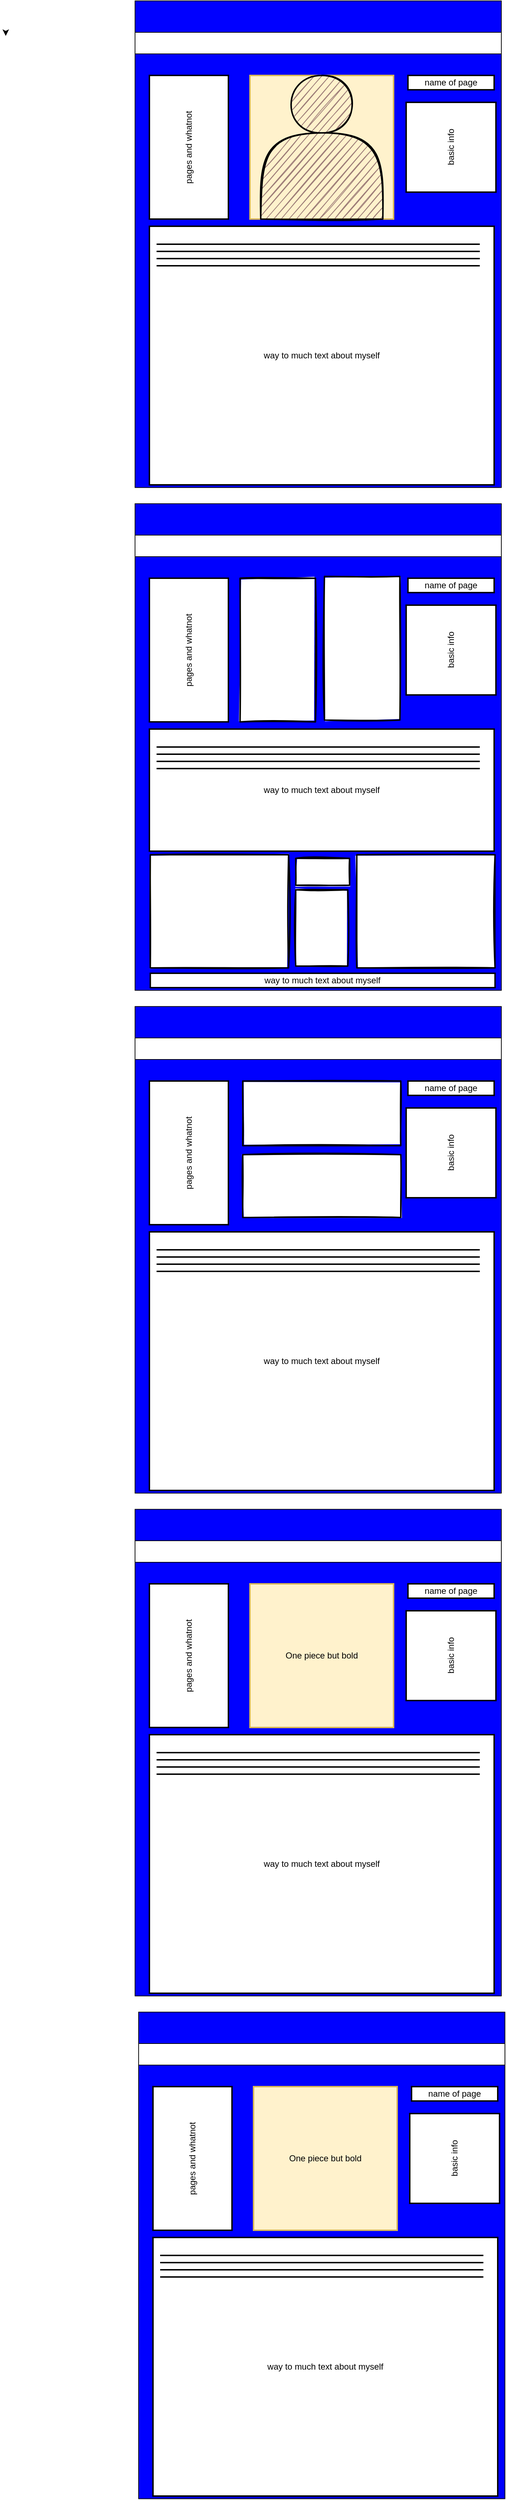 <mxfile version="14.6.11" type="github"><diagram id="gESAvBa6m3cQaEna-f-X" name="Page-1"><mxGraphModel dx="2032" dy="764" grid="1" gridSize="10" guides="1" tooltips="1" connect="1" arrows="1" fold="1" page="1" pageScale="1" pageWidth="850" pageHeight="1100" background="#ffffff" math="0" shadow="0"><root><mxCell id="0"/><mxCell id="1" parent="0"/><mxCell id="VWolVrVNTSvraMZ7hYPC-2" value="" style="rounded=0;whiteSpace=wrap;html=1;rotation=-90;fillColor=#0000FF;" parent="1" vertex="1"><mxGeometry x="96.25" y="120" width="677.5" height="510" as="geometry"/></mxCell><mxCell id="VWolVrVNTSvraMZ7hYPC-47" value="" style="whiteSpace=wrap;html=1;aspect=fixed;strokeWidth=2;fillColor=#fff2cc;strokeColor=#d6b656;" parent="1" vertex="1"><mxGeometry x="340" y="140" width="200" height="200" as="geometry"/></mxCell><mxCell id="VWolVrVNTSvraMZ7hYPC-4" value="" style="rounded=0;whiteSpace=wrap;html=1;" parent="1" vertex="1"><mxGeometry x="180" y="80" width="510" height="30" as="geometry"/></mxCell><mxCell id="VWolVrVNTSvraMZ7hYPC-5" style="edgeStyle=orthogonalEdgeStyle;rounded=0;orthogonalLoop=1;jettySize=auto;html=1;exitX=0;exitY=0;exitDx=0;exitDy=0;entryX=0;entryY=0.5;entryDx=0;entryDy=0;" parent="1" edge="1"><mxGeometry relative="1" as="geometry"><mxPoint y="80" as="sourcePoint"/><mxPoint y="85" as="targetPoint"/></mxGeometry></mxCell><mxCell id="VWolVrVNTSvraMZ7hYPC-46" value="pages and whatnot" style="rounded=0;whiteSpace=wrap;html=1;rotation=-90;strokeWidth=2;" parent="1" vertex="1"><mxGeometry x="155" y="185" width="200" height="110" as="geometry"/></mxCell><mxCell id="VWolVrVNTSvraMZ7hYPC-49" value="name of page" style="rounded=0;whiteSpace=wrap;html=1;strokeWidth=2;" parent="1" vertex="1"><mxGeometry x="560" y="140" width="120" height="20" as="geometry"/></mxCell><mxCell id="VWolVrVNTSvraMZ7hYPC-52" value="way to much text about myself" style="rounded=0;whiteSpace=wrap;html=1;strokeWidth=2;" parent="1" vertex="1"><mxGeometry x="200" y="350" width="480" height="360" as="geometry"/></mxCell><mxCell id="VWolVrVNTSvraMZ7hYPC-53" value="basic info" style="rounded=0;whiteSpace=wrap;html=1;rotation=-90;strokeWidth=2;" parent="1" vertex="1"><mxGeometry x="557.5" y="177.5" width="125" height="125" as="geometry"/></mxCell><mxCell id="VWolVrVNTSvraMZ7hYPC-54" value="" style="line;strokeWidth=2;html=1;gradientColor=none;" parent="1" vertex="1"><mxGeometry x="210" y="370" width="450" height="10" as="geometry"/></mxCell><mxCell id="VWolVrVNTSvraMZ7hYPC-55" value="" style="line;strokeWidth=2;html=1;gradientColor=none;" parent="1" vertex="1"><mxGeometry x="210" y="380" width="450" height="10" as="geometry"/></mxCell><mxCell id="VWolVrVNTSvraMZ7hYPC-56" value="" style="line;strokeWidth=2;html=1;gradientColor=none;" parent="1" vertex="1"><mxGeometry x="210" y="390" width="450" height="10" as="geometry"/></mxCell><mxCell id="VWolVrVNTSvraMZ7hYPC-57" value="" style="line;strokeWidth=2;html=1;gradientColor=none;" parent="1" vertex="1"><mxGeometry x="210" y="400" width="450" height="10" as="geometry"/></mxCell><mxCell id="VWolVrVNTSvraMZ7hYPC-68" value="" style="shape=actor;whiteSpace=wrap;html=1;sketch=1;strokeWidth=2;fillColor=#9E7E79;gradientColor=none;" parent="1" vertex="1"><mxGeometry x="355" y="140" width="170" height="200" as="geometry"/></mxCell><mxCell id="VWolVrVNTSvraMZ7hYPC-69" value="" style="rounded=0;whiteSpace=wrap;html=1;rotation=-90;fillColor=#0000FF;" parent="1" vertex="1"><mxGeometry x="96.25" y="820" width="677.5" height="510" as="geometry"/></mxCell><mxCell id="VWolVrVNTSvraMZ7hYPC-71" value="" style="rounded=0;whiteSpace=wrap;html=1;" parent="1" vertex="1"><mxGeometry x="180" y="780" width="510" height="30" as="geometry"/></mxCell><mxCell id="VWolVrVNTSvraMZ7hYPC-72" value="pages and whatnot" style="rounded=0;whiteSpace=wrap;html=1;rotation=-90;strokeWidth=2;" parent="1" vertex="1"><mxGeometry x="155" y="885" width="200" height="110" as="geometry"/></mxCell><mxCell id="VWolVrVNTSvraMZ7hYPC-73" value="name of page" style="rounded=0;whiteSpace=wrap;html=1;strokeWidth=2;" parent="1" vertex="1"><mxGeometry x="560" y="840" width="120" height="20" as="geometry"/></mxCell><mxCell id="VWolVrVNTSvraMZ7hYPC-74" value="way to much text about myself" style="rounded=0;whiteSpace=wrap;html=1;strokeWidth=2;" parent="1" vertex="1"><mxGeometry x="200" y="1050" width="480" height="170" as="geometry"/></mxCell><mxCell id="VWolVrVNTSvraMZ7hYPC-75" value="basic info" style="rounded=0;whiteSpace=wrap;html=1;rotation=-90;strokeWidth=2;" parent="1" vertex="1"><mxGeometry x="557.5" y="877.5" width="125" height="125" as="geometry"/></mxCell><mxCell id="VWolVrVNTSvraMZ7hYPC-76" value="" style="line;strokeWidth=2;html=1;gradientColor=none;" parent="1" vertex="1"><mxGeometry x="210" y="1070" width="450" height="10" as="geometry"/></mxCell><mxCell id="VWolVrVNTSvraMZ7hYPC-77" value="" style="line;strokeWidth=2;html=1;gradientColor=none;" parent="1" vertex="1"><mxGeometry x="210" y="1080" width="450" height="10" as="geometry"/></mxCell><mxCell id="VWolVrVNTSvraMZ7hYPC-78" value="" style="line;strokeWidth=2;html=1;gradientColor=none;" parent="1" vertex="1"><mxGeometry x="210" y="1090" width="450" height="10" as="geometry"/></mxCell><mxCell id="VWolVrVNTSvraMZ7hYPC-79" value="" style="line;strokeWidth=2;html=1;gradientColor=none;" parent="1" vertex="1"><mxGeometry x="210" y="1100" width="450" height="10" as="geometry"/></mxCell><mxCell id="VWolVrVNTSvraMZ7hYPC-81" value="" style="rounded=0;whiteSpace=wrap;html=1;sketch=1;strokeWidth=2;gradientColor=none;rotation=-90;fillColor=#FFFFFF;" parent="1" vertex="1"><mxGeometry x="278.75" y="887.5" width="200" height="105" as="geometry"/></mxCell><mxCell id="VWolVrVNTSvraMZ7hYPC-82" value="" style="rounded=0;whiteSpace=wrap;html=1;sketch=1;strokeWidth=2;gradientColor=none;rotation=-90;fillColor=#FFFFFF;" parent="1" vertex="1"><mxGeometry x="396.25" y="885" width="200" height="105" as="geometry"/></mxCell><mxCell id="VWolVrVNTSvraMZ7hYPC-85" value="" style="rounded=0;whiteSpace=wrap;html=1;sketch=1;strokeWidth=2;fillColor=#FFFFFF;gradientColor=none;rotation=-90;" parent="1" vertex="1"><mxGeometry x="218.75" y="1207.5" width="157.5" height="192.5" as="geometry"/></mxCell><mxCell id="VWolVrVNTSvraMZ7hYPC-86" value="" style="rounded=0;whiteSpace=wrap;html=1;sketch=1;strokeWidth=2;fillColor=#FFFFFF;gradientColor=none;rotation=-90;" parent="1" vertex="1"><mxGeometry x="506.25" y="1207.5" width="157.5" height="192.5" as="geometry"/></mxCell><mxCell id="VWolVrVNTSvraMZ7hYPC-87" value="" style="rounded=0;whiteSpace=wrap;html=1;sketch=1;strokeColor=#000000;strokeWidth=2;fillColor=#FFFFFF;gradientColor=none;" parent="1" vertex="1"><mxGeometry x="403.75" y="1230" width="75" height="37.5" as="geometry"/></mxCell><mxCell id="VWolVrVNTSvraMZ7hYPC-88" value="" style="rounded=0;whiteSpace=wrap;html=1;sketch=1;strokeColor=#000000;strokeWidth=2;fillColor=#FFFFFF;gradientColor=none;" parent="1" vertex="1"><mxGeometry x="403.75" y="1273.75" width="72.5" height="106.25" as="geometry"/></mxCell><mxCell id="VWolVrVNTSvraMZ7hYPC-89" value="way to much text about myself" style="rounded=0;whiteSpace=wrap;html=1;strokeWidth=2;" parent="1" vertex="1"><mxGeometry x="201.25" y="1390" width="480" height="20" as="geometry"/></mxCell><mxCell id="VWolVrVNTSvraMZ7hYPC-90" value="" style="rounded=0;whiteSpace=wrap;html=1;rotation=-90;fillColor=#0000FF;" parent="1" vertex="1"><mxGeometry x="96.25" y="1520" width="677.5" height="510" as="geometry"/></mxCell><mxCell id="VWolVrVNTSvraMZ7hYPC-92" value="" style="rounded=0;whiteSpace=wrap;html=1;" parent="1" vertex="1"><mxGeometry x="180" y="1480" width="510" height="30" as="geometry"/></mxCell><mxCell id="VWolVrVNTSvraMZ7hYPC-93" value="pages and whatnot" style="rounded=0;whiteSpace=wrap;html=1;rotation=-90;strokeWidth=2;" parent="1" vertex="1"><mxGeometry x="155" y="1585" width="200" height="110" as="geometry"/></mxCell><mxCell id="VWolVrVNTSvraMZ7hYPC-94" value="name of page" style="rounded=0;whiteSpace=wrap;html=1;strokeWidth=2;" parent="1" vertex="1"><mxGeometry x="560" y="1540" width="120" height="20" as="geometry"/></mxCell><mxCell id="VWolVrVNTSvraMZ7hYPC-95" value="way to much text about myself" style="rounded=0;whiteSpace=wrap;html=1;strokeWidth=2;" parent="1" vertex="1"><mxGeometry x="200" y="1750" width="480" height="360" as="geometry"/></mxCell><mxCell id="VWolVrVNTSvraMZ7hYPC-96" value="basic info" style="rounded=0;whiteSpace=wrap;html=1;rotation=-90;strokeWidth=2;" parent="1" vertex="1"><mxGeometry x="557.5" y="1577.5" width="125" height="125" as="geometry"/></mxCell><mxCell id="VWolVrVNTSvraMZ7hYPC-97" value="" style="line;strokeWidth=2;html=1;gradientColor=none;" parent="1" vertex="1"><mxGeometry x="210" y="1770" width="450" height="10" as="geometry"/></mxCell><mxCell id="VWolVrVNTSvraMZ7hYPC-98" value="" style="line;strokeWidth=2;html=1;gradientColor=none;" parent="1" vertex="1"><mxGeometry x="210" y="1780" width="450" height="10" as="geometry"/></mxCell><mxCell id="VWolVrVNTSvraMZ7hYPC-99" value="" style="line;strokeWidth=2;html=1;gradientColor=none;" parent="1" vertex="1"><mxGeometry x="210" y="1790" width="450" height="10" as="geometry"/></mxCell><mxCell id="VWolVrVNTSvraMZ7hYPC-100" value="" style="line;strokeWidth=2;html=1;gradientColor=none;" parent="1" vertex="1"><mxGeometry x="210" y="1800" width="450" height="10" as="geometry"/></mxCell><mxCell id="VWolVrVNTSvraMZ7hYPC-102" value="" style="rounded=0;whiteSpace=wrap;html=1;sketch=1;strokeColor=#000000;strokeWidth=2;fillColor=#FFFFFF;gradientColor=none;" parent="1" vertex="1"><mxGeometry x="330" y="1540" width="220" height="90" as="geometry"/></mxCell><mxCell id="VWolVrVNTSvraMZ7hYPC-103" value="" style="rounded=0;whiteSpace=wrap;html=1;sketch=1;strokeColor=#000000;strokeWidth=2;fillColor=#FFFFFF;gradientColor=none;" parent="1" vertex="1"><mxGeometry x="330" y="1642.5" width="220" height="87.5" as="geometry"/></mxCell><mxCell id="VWolVrVNTSvraMZ7hYPC-104" value="" style="rounded=0;whiteSpace=wrap;html=1;rotation=-90;fillColor=#0000FF;" parent="1" vertex="1"><mxGeometry x="96.25" y="2220" width="677.5" height="510" as="geometry"/></mxCell><mxCell id="VWolVrVNTSvraMZ7hYPC-105" value="One piece but bold" style="whiteSpace=wrap;html=1;aspect=fixed;strokeWidth=2;fillColor=#fff2cc;strokeColor=#d6b656;" parent="1" vertex="1"><mxGeometry x="340" y="2240" width="200" height="200" as="geometry"/></mxCell><mxCell id="VWolVrVNTSvraMZ7hYPC-106" value="" style="rounded=0;whiteSpace=wrap;html=1;" parent="1" vertex="1"><mxGeometry x="180" y="2180" width="510" height="30" as="geometry"/></mxCell><mxCell id="VWolVrVNTSvraMZ7hYPC-107" value="pages and whatnot" style="rounded=0;whiteSpace=wrap;html=1;rotation=-90;strokeWidth=2;" parent="1" vertex="1"><mxGeometry x="155" y="2285" width="200" height="110" as="geometry"/></mxCell><mxCell id="VWolVrVNTSvraMZ7hYPC-108" value="name of page" style="rounded=0;whiteSpace=wrap;html=1;strokeWidth=2;" parent="1" vertex="1"><mxGeometry x="560" y="2240" width="120" height="20" as="geometry"/></mxCell><mxCell id="VWolVrVNTSvraMZ7hYPC-109" value="way to much text about myself" style="rounded=0;whiteSpace=wrap;html=1;strokeWidth=2;" parent="1" vertex="1"><mxGeometry x="200" y="2450" width="480" height="360" as="geometry"/></mxCell><mxCell id="VWolVrVNTSvraMZ7hYPC-110" value="basic info" style="rounded=0;whiteSpace=wrap;html=1;rotation=-90;strokeWidth=2;" parent="1" vertex="1"><mxGeometry x="557.5" y="2277.5" width="125" height="125" as="geometry"/></mxCell><mxCell id="VWolVrVNTSvraMZ7hYPC-111" value="" style="line;strokeWidth=2;html=1;gradientColor=none;" parent="1" vertex="1"><mxGeometry x="210" y="2470" width="450" height="10" as="geometry"/></mxCell><mxCell id="VWolVrVNTSvraMZ7hYPC-112" value="" style="line;strokeWidth=2;html=1;gradientColor=none;" parent="1" vertex="1"><mxGeometry x="210" y="2480" width="450" height="10" as="geometry"/></mxCell><mxCell id="VWolVrVNTSvraMZ7hYPC-113" value="" style="line;strokeWidth=2;html=1;gradientColor=none;" parent="1" vertex="1"><mxGeometry x="210" y="2490" width="450" height="10" as="geometry"/></mxCell><mxCell id="VWolVrVNTSvraMZ7hYPC-114" value="" style="line;strokeWidth=2;html=1;gradientColor=none;" parent="1" vertex="1"><mxGeometry x="210" y="2500" width="450" height="10" as="geometry"/></mxCell><mxCell id="VWolVrVNTSvraMZ7hYPC-117" value="" style="rounded=0;whiteSpace=wrap;html=1;rotation=-90;fillColor=#0000FF;" parent="1" vertex="1"><mxGeometry x="101.25" y="2920" width="677.5" height="510" as="geometry"/></mxCell><mxCell id="VWolVrVNTSvraMZ7hYPC-118" value="One piece but bold" style="whiteSpace=wrap;html=1;aspect=fixed;strokeWidth=2;fillColor=#fff2cc;strokeColor=#d6b656;" parent="1" vertex="1"><mxGeometry x="345" y="2940" width="200" height="200" as="geometry"/></mxCell><mxCell id="VWolVrVNTSvraMZ7hYPC-119" value="" style="rounded=0;whiteSpace=wrap;html=1;" parent="1" vertex="1"><mxGeometry x="185" y="2880" width="510" height="30" as="geometry"/></mxCell><mxCell id="VWolVrVNTSvraMZ7hYPC-120" value="pages and whatnot" style="rounded=0;whiteSpace=wrap;html=1;rotation=-90;strokeWidth=2;" parent="1" vertex="1"><mxGeometry x="160" y="2985" width="200" height="110" as="geometry"/></mxCell><mxCell id="VWolVrVNTSvraMZ7hYPC-121" value="name of page" style="rounded=0;whiteSpace=wrap;html=1;strokeWidth=2;" parent="1" vertex="1"><mxGeometry x="565" y="2940" width="120" height="20" as="geometry"/></mxCell><mxCell id="VWolVrVNTSvraMZ7hYPC-122" value="way to much text about myself" style="rounded=0;whiteSpace=wrap;html=1;strokeWidth=2;" parent="1" vertex="1"><mxGeometry x="205" y="3150" width="480" height="360" as="geometry"/></mxCell><mxCell id="VWolVrVNTSvraMZ7hYPC-123" value="basic info" style="rounded=0;whiteSpace=wrap;html=1;rotation=-90;strokeWidth=2;" parent="1" vertex="1"><mxGeometry x="562.5" y="2977.5" width="125" height="125" as="geometry"/></mxCell><mxCell id="VWolVrVNTSvraMZ7hYPC-124" value="" style="line;strokeWidth=2;html=1;gradientColor=none;" parent="1" vertex="1"><mxGeometry x="215" y="3170" width="450" height="10" as="geometry"/></mxCell><mxCell id="VWolVrVNTSvraMZ7hYPC-125" value="" style="line;strokeWidth=2;html=1;gradientColor=none;" parent="1" vertex="1"><mxGeometry x="215" y="3180" width="450" height="10" as="geometry"/></mxCell><mxCell id="VWolVrVNTSvraMZ7hYPC-126" value="" style="line;strokeWidth=2;html=1;gradientColor=none;" parent="1" vertex="1"><mxGeometry x="215" y="3190" width="450" height="10" as="geometry"/></mxCell><mxCell id="VWolVrVNTSvraMZ7hYPC-127" value="" style="line;strokeWidth=2;html=1;gradientColor=none;" parent="1" vertex="1"><mxGeometry x="215" y="3200" width="450" height="10" as="geometry"/></mxCell></root></mxGraphModel></diagram></mxfile>